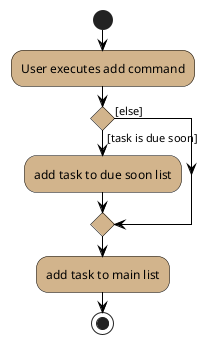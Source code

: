 @startuml
start

skinparam ActivityBackgroundColor #tan
skinparam ActivityBorderColor #black
skinparam activityDiamondBorderColor #black
skinparam activityDiamondBackgroundColor #tan
skinparam arrowColor #black

:User executes add command;

'Since the beta syntax does not support placing the condition outside the
'diamond we place it as the true branch instead.

if () then ([task is due soon])
    :add task to due soon list;
else ([else])
endif;

:add task to main list;

stop
@enduml
